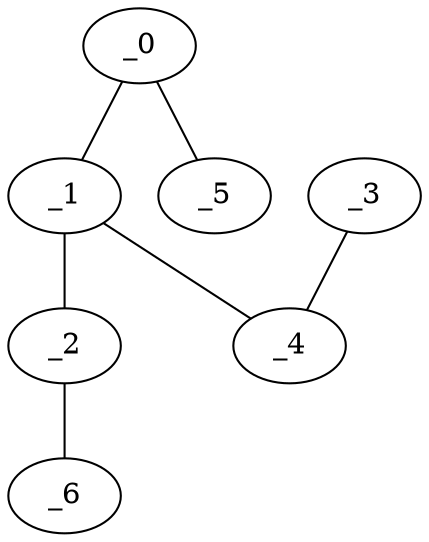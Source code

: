 graph AP1_0132 {
	_0	 [x="0.71",
		y="0.72"];
	_1	 [x="1.48197",
		y="2.32992"];
	_0 -- _1;
	_5	 [x="0.66527",
		y="1.43392"];
	_0 -- _5;
	_2	 [x="2.3",
		y="0.71"];
	_1 -- _2;
	_4	 [x="1.97823",
		y="1.44881"];
	_1 -- _4;
	_6	 [x="0.470953",
		y="2.72562"];
	_2 -- _6;
	_3	 [x="1.0589",
		y="1.71187"];
	_3 -- _4;
}
